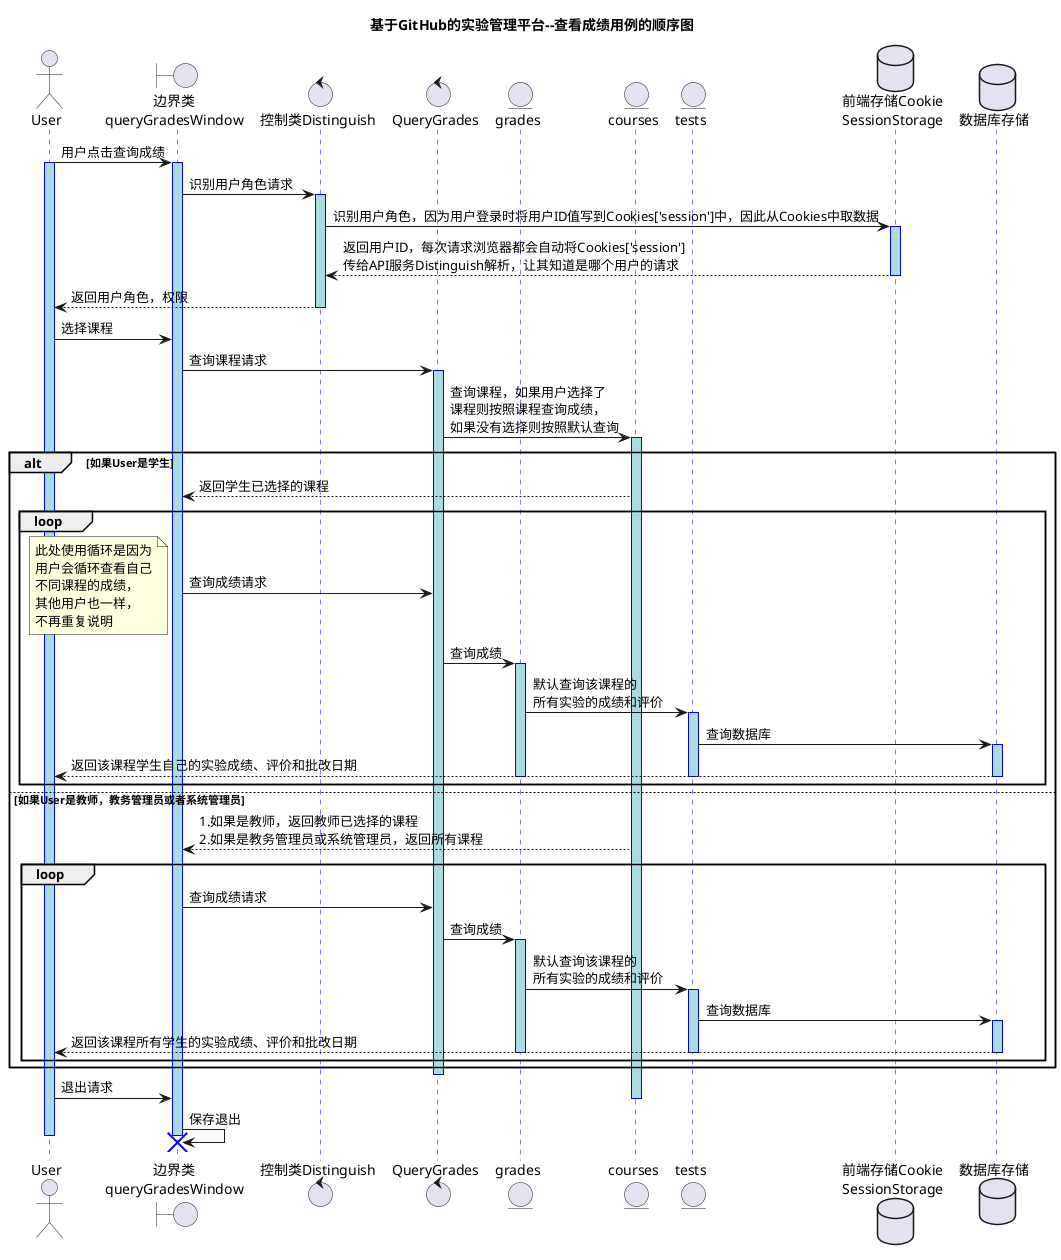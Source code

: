 @startuml
title 基于GitHub的实验管理平台--查看成绩用例的顺序图
actor User as U
boundary "边界类\nqueryGradesWindow" as Q
control 控制类Distinguish as D
control QueryGrades as QG
entity grades as G
entity courses as C
entity tests
database "前端存储Cookie\nSessionStorage" as CS
database 数据库存储 as SH

U -> Q: 用户点击查询成绩
activate U
activate Q
Q -> D: 识别用户角色请求
activate D
D -> CS: 识别用户角色，因为用户登录时将用户ID值写到Cookies['session']中，因此从Cookies中取数据
activate CS
CS --> D:返回用户ID，每次请求浏览器都会自动将Cookies['session']\n传给API服务Distinguish解析，让其知道是哪个用户的请求
deactivate CS
D --> U:返回用户角色，权限
deactivate D
U -> Q:选择课程
Q -> QG:查询课程请求
activate QG
QG -> C:查询课程，如果用户选择了\n课程则按照课程查询成绩，\n如果没有选择则按照默认查询
activate C

alt 如果User是学生
    C --> Q:返回学生已选择的课程
    loop
        Q -> QG: 查询成绩请求
    note left:此处使用循环是因为\n用户会循环查看自己\n不同课程的成绩，\n其他用户也一样，\n不再重复说明
        QG -> G: 查询成绩
        activate G
        G -> tests: 默认查询该课程的\n所有实验的成绩和评价
        activate tests
        tests -> SH: 查询数据库
        activate SH
        SH --> U: 返回该课程学生自己的实验成绩、评价和批改日期
        deactivate SH
        deactivate tests
        deactivate G
    end
else 如果User是教师，教务管理员或者系统管理员
    C --> Q:1.如果是教师，返回教师已选择的课程\n2.如果是教务管理员或系统管理员，返回所有课程
    loop
        Q -> QG: 查询成绩请求
        QG -> G: 查询成绩
        activate G
        G -> tests: 默认查询该课程的\n所有实验的成绩和评价
        activate tests
        tests -> SH: 查询数据库
        activate SH
        SH --> U: 返回该课程所有学生的实验成绩、评价和批改日期
        deactivate SH
        deactivate tests
        deactivate G
    end
end
deactivate QG

U -> Q: 退出请求
deactivate C
Q -> Q: 保存退出
deactivate U
destroy Q

skinparam sequence {
	ArrowColor DeepSkyBlue
	ActorBorderColor DeepSkyBlue
	LifeLineBorderColor blue
	LifeLineBackgroundColor #A9DCDF

	ParticipantBorderColor DeepSkyBlue
	ParticipantBackgroundColor DodgerBlue
	ParticipantFontName Impact
	ParticipantFontSize 17
	ParticipantFontColor #A9DCDF

	ActorBackgroundColor aqua
	ActorFontSize 17
	ActorFontName Aapex
}

@enduml